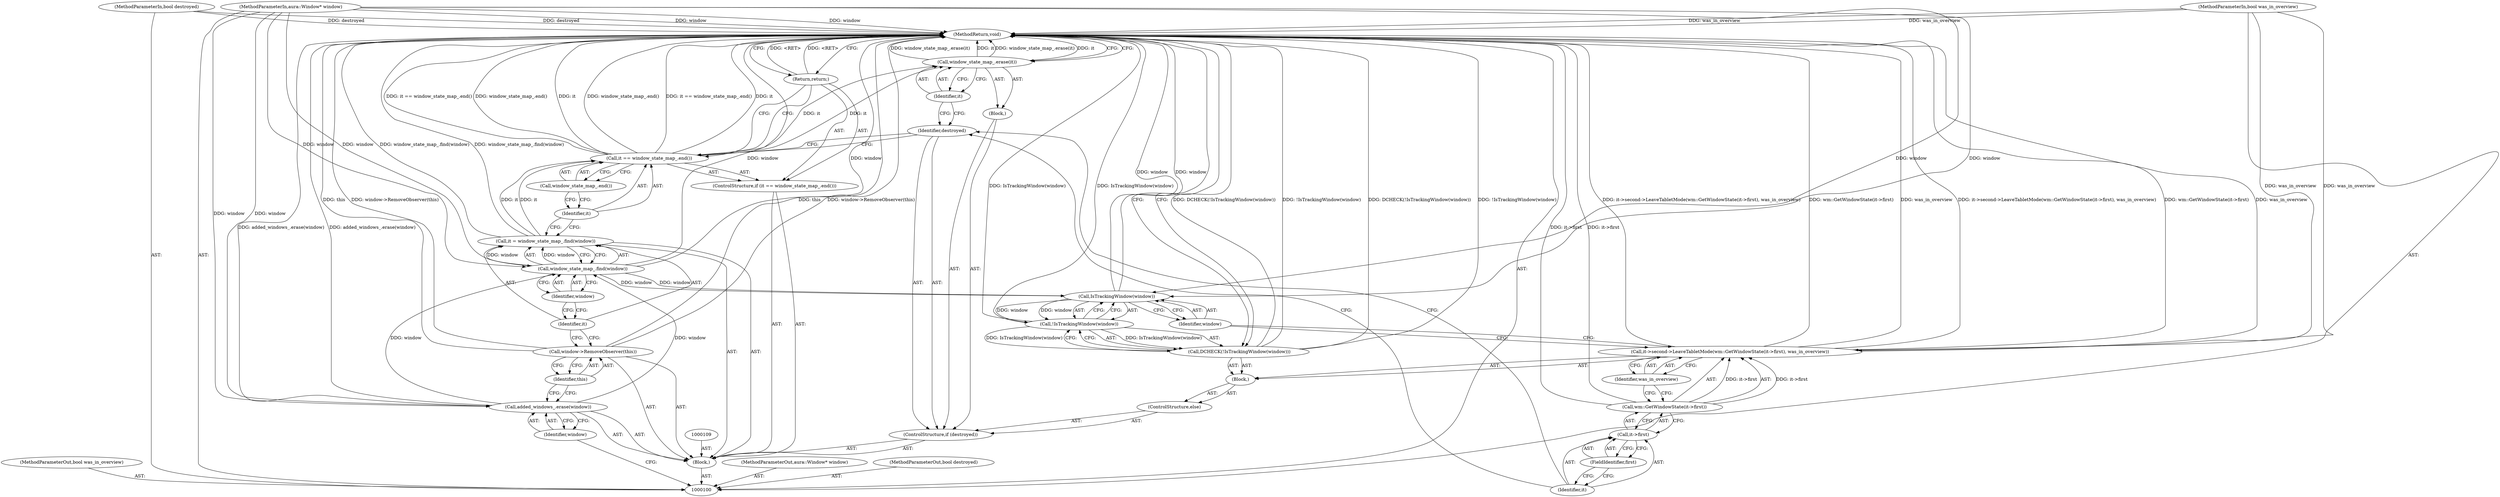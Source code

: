 digraph "0_Chrome_13e1002277287ed0090b2ca76c2d01545e677935_0" {
"1000136" [label="(MethodReturn,void)"];
"1000101" [label="(MethodParameterIn,aura::Window* window)"];
"1000198" [label="(MethodParameterOut,aura::Window* window)"];
"1000121" [label="(Block,)"];
"1000119" [label="(ControlStructure,if (destroyed))"];
"1000120" [label="(Identifier,destroyed)"];
"1000123" [label="(Identifier,it)"];
"1000122" [label="(Call,window_state_map_.erase(it))"];
"1000125" [label="(Block,)"];
"1000124" [label="(ControlStructure,else)"];
"1000127" [label="(Call,wm::GetWindowState(it->first))"];
"1000126" [label="(Call,it->second->LeaveTabletMode(wm::GetWindowState(it->first), was_in_overview))"];
"1000128" [label="(Call,it->first)"];
"1000129" [label="(Identifier,it)"];
"1000130" [label="(FieldIdentifier,first)"];
"1000131" [label="(Identifier,was_in_overview)"];
"1000133" [label="(Call,!IsTrackingWindow(window))"];
"1000134" [label="(Call,IsTrackingWindow(window))"];
"1000135" [label="(Identifier,window)"];
"1000132" [label="(Call,DCHECK(!IsTrackingWindow(window)))"];
"1000102" [label="(MethodParameterIn,bool destroyed)"];
"1000199" [label="(MethodParameterOut,bool destroyed)"];
"1000103" [label="(MethodParameterIn,bool was_in_overview)"];
"1000200" [label="(MethodParameterOut,bool was_in_overview)"];
"1000104" [label="(Block,)"];
"1000106" [label="(Identifier,window)"];
"1000105" [label="(Call,added_windows_.erase(window))"];
"1000108" [label="(Identifier,this)"];
"1000107" [label="(Call,window->RemoveObserver(this))"];
"1000110" [label="(Call,it = window_state_map_.find(window))"];
"1000111" [label="(Identifier,it)"];
"1000112" [label="(Call,window_state_map_.find(window))"];
"1000113" [label="(Identifier,window)"];
"1000117" [label="(Call,window_state_map_.end())"];
"1000114" [label="(ControlStructure,if (it == window_state_map_.end()))"];
"1000115" [label="(Call,it == window_state_map_.end())"];
"1000116" [label="(Identifier,it)"];
"1000118" [label="(Return,return;)"];
"1000136" -> "1000100"  [label="AST: "];
"1000136" -> "1000118"  [label="CFG: "];
"1000136" -> "1000122"  [label="CFG: "];
"1000136" -> "1000132"  [label="CFG: "];
"1000115" -> "1000136"  [label="DDG: window_state_map_.end()"];
"1000115" -> "1000136"  [label="DDG: it == window_state_map_.end()"];
"1000115" -> "1000136"  [label="DDG: it"];
"1000126" -> "1000136"  [label="DDG: it->second->LeaveTabletMode(wm::GetWindowState(it->first), was_in_overview)"];
"1000126" -> "1000136"  [label="DDG: wm::GetWindowState(it->first)"];
"1000126" -> "1000136"  [label="DDG: was_in_overview"];
"1000107" -> "1000136"  [label="DDG: this"];
"1000107" -> "1000136"  [label="DDG: window->RemoveObserver(this)"];
"1000105" -> "1000136"  [label="DDG: added_windows_.erase(window)"];
"1000122" -> "1000136"  [label="DDG: window_state_map_.erase(it)"];
"1000122" -> "1000136"  [label="DDG: it"];
"1000127" -> "1000136"  [label="DDG: it->first"];
"1000132" -> "1000136"  [label="DDG: DCHECK(!IsTrackingWindow(window))"];
"1000132" -> "1000136"  [label="DDG: !IsTrackingWindow(window)"];
"1000103" -> "1000136"  [label="DDG: was_in_overview"];
"1000133" -> "1000136"  [label="DDG: IsTrackingWindow(window)"];
"1000102" -> "1000136"  [label="DDG: destroyed"];
"1000110" -> "1000136"  [label="DDG: window_state_map_.find(window)"];
"1000134" -> "1000136"  [label="DDG: window"];
"1000112" -> "1000136"  [label="DDG: window"];
"1000101" -> "1000136"  [label="DDG: window"];
"1000118" -> "1000136"  [label="DDG: <RET>"];
"1000101" -> "1000100"  [label="AST: "];
"1000101" -> "1000136"  [label="DDG: window"];
"1000101" -> "1000105"  [label="DDG: window"];
"1000101" -> "1000112"  [label="DDG: window"];
"1000101" -> "1000134"  [label="DDG: window"];
"1000198" -> "1000100"  [label="AST: "];
"1000121" -> "1000119"  [label="AST: "];
"1000122" -> "1000121"  [label="AST: "];
"1000119" -> "1000104"  [label="AST: "];
"1000120" -> "1000119"  [label="AST: "];
"1000121" -> "1000119"  [label="AST: "];
"1000124" -> "1000119"  [label="AST: "];
"1000120" -> "1000119"  [label="AST: "];
"1000120" -> "1000115"  [label="CFG: "];
"1000123" -> "1000120"  [label="CFG: "];
"1000129" -> "1000120"  [label="CFG: "];
"1000123" -> "1000122"  [label="AST: "];
"1000123" -> "1000120"  [label="CFG: "];
"1000122" -> "1000123"  [label="CFG: "];
"1000122" -> "1000121"  [label="AST: "];
"1000122" -> "1000123"  [label="CFG: "];
"1000123" -> "1000122"  [label="AST: "];
"1000136" -> "1000122"  [label="CFG: "];
"1000122" -> "1000136"  [label="DDG: window_state_map_.erase(it)"];
"1000122" -> "1000136"  [label="DDG: it"];
"1000115" -> "1000122"  [label="DDG: it"];
"1000125" -> "1000124"  [label="AST: "];
"1000126" -> "1000125"  [label="AST: "];
"1000132" -> "1000125"  [label="AST: "];
"1000124" -> "1000119"  [label="AST: "];
"1000125" -> "1000124"  [label="AST: "];
"1000127" -> "1000126"  [label="AST: "];
"1000127" -> "1000128"  [label="CFG: "];
"1000128" -> "1000127"  [label="AST: "];
"1000131" -> "1000127"  [label="CFG: "];
"1000127" -> "1000136"  [label="DDG: it->first"];
"1000127" -> "1000126"  [label="DDG: it->first"];
"1000126" -> "1000125"  [label="AST: "];
"1000126" -> "1000131"  [label="CFG: "];
"1000127" -> "1000126"  [label="AST: "];
"1000131" -> "1000126"  [label="AST: "];
"1000135" -> "1000126"  [label="CFG: "];
"1000126" -> "1000136"  [label="DDG: it->second->LeaveTabletMode(wm::GetWindowState(it->first), was_in_overview)"];
"1000126" -> "1000136"  [label="DDG: wm::GetWindowState(it->first)"];
"1000126" -> "1000136"  [label="DDG: was_in_overview"];
"1000127" -> "1000126"  [label="DDG: it->first"];
"1000103" -> "1000126"  [label="DDG: was_in_overview"];
"1000128" -> "1000127"  [label="AST: "];
"1000128" -> "1000130"  [label="CFG: "];
"1000129" -> "1000128"  [label="AST: "];
"1000130" -> "1000128"  [label="AST: "];
"1000127" -> "1000128"  [label="CFG: "];
"1000129" -> "1000128"  [label="AST: "];
"1000129" -> "1000120"  [label="CFG: "];
"1000130" -> "1000129"  [label="CFG: "];
"1000130" -> "1000128"  [label="AST: "];
"1000130" -> "1000129"  [label="CFG: "];
"1000128" -> "1000130"  [label="CFG: "];
"1000131" -> "1000126"  [label="AST: "];
"1000131" -> "1000127"  [label="CFG: "];
"1000126" -> "1000131"  [label="CFG: "];
"1000133" -> "1000132"  [label="AST: "];
"1000133" -> "1000134"  [label="CFG: "];
"1000134" -> "1000133"  [label="AST: "];
"1000132" -> "1000133"  [label="CFG: "];
"1000133" -> "1000136"  [label="DDG: IsTrackingWindow(window)"];
"1000133" -> "1000132"  [label="DDG: IsTrackingWindow(window)"];
"1000134" -> "1000133"  [label="DDG: window"];
"1000134" -> "1000133"  [label="AST: "];
"1000134" -> "1000135"  [label="CFG: "];
"1000135" -> "1000134"  [label="AST: "];
"1000133" -> "1000134"  [label="CFG: "];
"1000134" -> "1000136"  [label="DDG: window"];
"1000134" -> "1000133"  [label="DDG: window"];
"1000112" -> "1000134"  [label="DDG: window"];
"1000101" -> "1000134"  [label="DDG: window"];
"1000135" -> "1000134"  [label="AST: "];
"1000135" -> "1000126"  [label="CFG: "];
"1000134" -> "1000135"  [label="CFG: "];
"1000132" -> "1000125"  [label="AST: "];
"1000132" -> "1000133"  [label="CFG: "];
"1000133" -> "1000132"  [label="AST: "];
"1000136" -> "1000132"  [label="CFG: "];
"1000132" -> "1000136"  [label="DDG: DCHECK(!IsTrackingWindow(window))"];
"1000132" -> "1000136"  [label="DDG: !IsTrackingWindow(window)"];
"1000133" -> "1000132"  [label="DDG: IsTrackingWindow(window)"];
"1000102" -> "1000100"  [label="AST: "];
"1000102" -> "1000136"  [label="DDG: destroyed"];
"1000199" -> "1000100"  [label="AST: "];
"1000103" -> "1000100"  [label="AST: "];
"1000103" -> "1000136"  [label="DDG: was_in_overview"];
"1000103" -> "1000126"  [label="DDG: was_in_overview"];
"1000200" -> "1000100"  [label="AST: "];
"1000104" -> "1000100"  [label="AST: "];
"1000105" -> "1000104"  [label="AST: "];
"1000107" -> "1000104"  [label="AST: "];
"1000109" -> "1000104"  [label="AST: "];
"1000110" -> "1000104"  [label="AST: "];
"1000114" -> "1000104"  [label="AST: "];
"1000119" -> "1000104"  [label="AST: "];
"1000106" -> "1000105"  [label="AST: "];
"1000106" -> "1000100"  [label="CFG: "];
"1000105" -> "1000106"  [label="CFG: "];
"1000105" -> "1000104"  [label="AST: "];
"1000105" -> "1000106"  [label="CFG: "];
"1000106" -> "1000105"  [label="AST: "];
"1000108" -> "1000105"  [label="CFG: "];
"1000105" -> "1000136"  [label="DDG: added_windows_.erase(window)"];
"1000101" -> "1000105"  [label="DDG: window"];
"1000105" -> "1000112"  [label="DDG: window"];
"1000108" -> "1000107"  [label="AST: "];
"1000108" -> "1000105"  [label="CFG: "];
"1000107" -> "1000108"  [label="CFG: "];
"1000107" -> "1000104"  [label="AST: "];
"1000107" -> "1000108"  [label="CFG: "];
"1000108" -> "1000107"  [label="AST: "];
"1000111" -> "1000107"  [label="CFG: "];
"1000107" -> "1000136"  [label="DDG: this"];
"1000107" -> "1000136"  [label="DDG: window->RemoveObserver(this)"];
"1000110" -> "1000104"  [label="AST: "];
"1000110" -> "1000112"  [label="CFG: "];
"1000111" -> "1000110"  [label="AST: "];
"1000112" -> "1000110"  [label="AST: "];
"1000116" -> "1000110"  [label="CFG: "];
"1000110" -> "1000136"  [label="DDG: window_state_map_.find(window)"];
"1000112" -> "1000110"  [label="DDG: window"];
"1000110" -> "1000115"  [label="DDG: it"];
"1000111" -> "1000110"  [label="AST: "];
"1000111" -> "1000107"  [label="CFG: "];
"1000113" -> "1000111"  [label="CFG: "];
"1000112" -> "1000110"  [label="AST: "];
"1000112" -> "1000113"  [label="CFG: "];
"1000113" -> "1000112"  [label="AST: "];
"1000110" -> "1000112"  [label="CFG: "];
"1000112" -> "1000136"  [label="DDG: window"];
"1000112" -> "1000110"  [label="DDG: window"];
"1000105" -> "1000112"  [label="DDG: window"];
"1000101" -> "1000112"  [label="DDG: window"];
"1000112" -> "1000134"  [label="DDG: window"];
"1000113" -> "1000112"  [label="AST: "];
"1000113" -> "1000111"  [label="CFG: "];
"1000112" -> "1000113"  [label="CFG: "];
"1000117" -> "1000115"  [label="AST: "];
"1000117" -> "1000116"  [label="CFG: "];
"1000115" -> "1000117"  [label="CFG: "];
"1000114" -> "1000104"  [label="AST: "];
"1000115" -> "1000114"  [label="AST: "];
"1000118" -> "1000114"  [label="AST: "];
"1000115" -> "1000114"  [label="AST: "];
"1000115" -> "1000117"  [label="CFG: "];
"1000116" -> "1000115"  [label="AST: "];
"1000117" -> "1000115"  [label="AST: "];
"1000118" -> "1000115"  [label="CFG: "];
"1000120" -> "1000115"  [label="CFG: "];
"1000115" -> "1000136"  [label="DDG: window_state_map_.end()"];
"1000115" -> "1000136"  [label="DDG: it == window_state_map_.end()"];
"1000115" -> "1000136"  [label="DDG: it"];
"1000110" -> "1000115"  [label="DDG: it"];
"1000115" -> "1000122"  [label="DDG: it"];
"1000116" -> "1000115"  [label="AST: "];
"1000116" -> "1000110"  [label="CFG: "];
"1000117" -> "1000116"  [label="CFG: "];
"1000118" -> "1000114"  [label="AST: "];
"1000118" -> "1000115"  [label="CFG: "];
"1000136" -> "1000118"  [label="CFG: "];
"1000118" -> "1000136"  [label="DDG: <RET>"];
}
